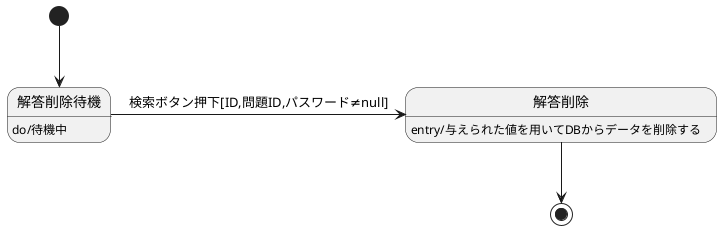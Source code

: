 @startuml
解答削除待機 : do/待機中
解答削除 : entry/与えられた値を用いてDBからデータを削除する


[*] --> 解答削除待機
解答削除待機 -> 解答削除 :検索ボタン押下[ID,問題ID,パスワード≠null]
解答削除 --> [*]
@enduml